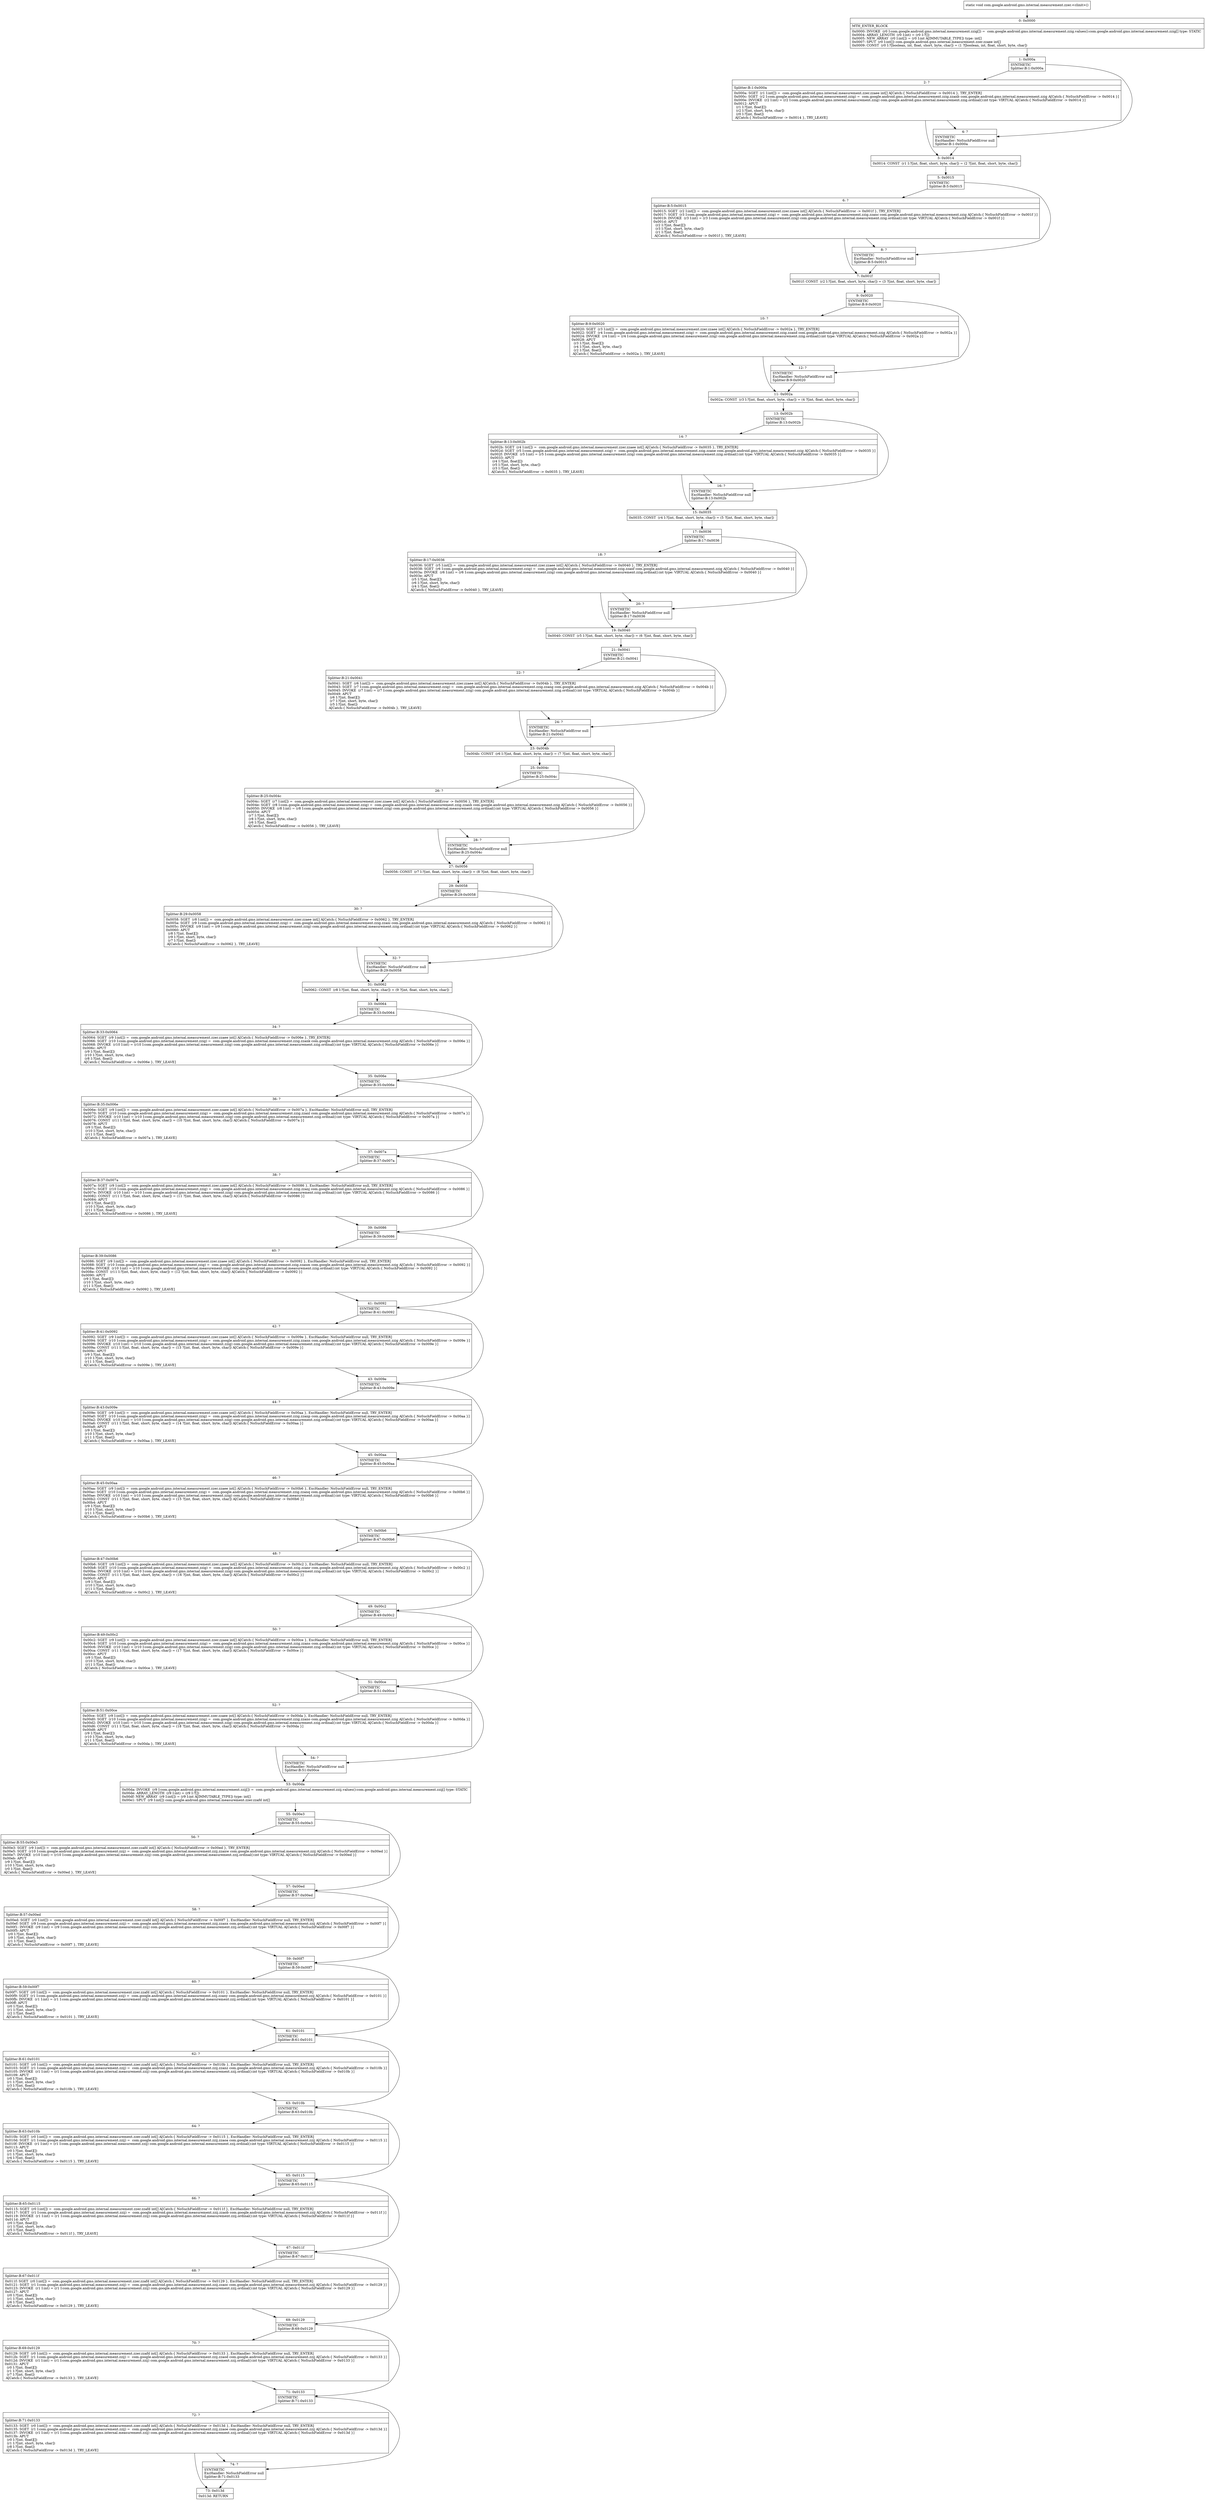 digraph "CFG forcom.google.android.gms.internal.measurement.zzer.\<clinit\>()V" {
Node_0 [shape=record,label="{0\:\ 0x0000|MTH_ENTER_BLOCK\l|0x0000: INVOKE  (r0 I:com.google.android.gms.internal.measurement.zzig[]) =  com.google.android.gms.internal.measurement.zzig.values():com.google.android.gms.internal.measurement.zzig[] type: STATIC \l0x0004: ARRAY_LENGTH  (r0 I:int) = (r0 I:?[]) \l0x0005: NEW_ARRAY  (r0 I:int[]) = (r0 I:int A[IMMUTABLE_TYPE]) type: int[] \l0x0007: SPUT  (r0 I:int[]) com.google.android.gms.internal.measurement.zzer.zzaee int[] \l0x0009: CONST  (r0 I:?[boolean, int, float, short, byte, char]) = (1 ?[boolean, int, float, short, byte, char]) \l}"];
Node_1 [shape=record,label="{1\:\ 0x000a|SYNTHETIC\lSplitter:B:1:0x000a\l}"];
Node_2 [shape=record,label="{2\:\ ?|Splitter:B:1:0x000a\l|0x000a: SGET  (r1 I:int[]) =  com.google.android.gms.internal.measurement.zzer.zzaee int[] A[Catch:\{ NoSuchFieldError \-\> 0x0014 \}, TRY_ENTER]\l0x000c: SGET  (r2 I:com.google.android.gms.internal.measurement.zzig) =  com.google.android.gms.internal.measurement.zzig.zzanb com.google.android.gms.internal.measurement.zzig A[Catch:\{ NoSuchFieldError \-\> 0x0014 \}]\l0x000e: INVOKE  (r2 I:int) = (r2 I:com.google.android.gms.internal.measurement.zzig) com.google.android.gms.internal.measurement.zzig.ordinal():int type: VIRTUAL A[Catch:\{ NoSuchFieldError \-\> 0x0014 \}]\l0x0012: APUT  \l  (r1 I:?[int, float][])\l  (r2 I:?[int, short, byte, char])\l  (r0 I:?[int, float])\l A[Catch:\{ NoSuchFieldError \-\> 0x0014 \}, TRY_LEAVE]\l}"];
Node_3 [shape=record,label="{3\:\ 0x0014|0x0014: CONST  (r1 I:?[int, float, short, byte, char]) = (2 ?[int, float, short, byte, char]) \l}"];
Node_4 [shape=record,label="{4\:\ ?|SYNTHETIC\lExcHandler: NoSuchFieldError null\lSplitter:B:1:0x000a\l}"];
Node_5 [shape=record,label="{5\:\ 0x0015|SYNTHETIC\lSplitter:B:5:0x0015\l}"];
Node_6 [shape=record,label="{6\:\ ?|Splitter:B:5:0x0015\l|0x0015: SGET  (r2 I:int[]) =  com.google.android.gms.internal.measurement.zzer.zzaee int[] A[Catch:\{ NoSuchFieldError \-\> 0x001f \}, TRY_ENTER]\l0x0017: SGET  (r3 I:com.google.android.gms.internal.measurement.zzig) =  com.google.android.gms.internal.measurement.zzig.zzanc com.google.android.gms.internal.measurement.zzig A[Catch:\{ NoSuchFieldError \-\> 0x001f \}]\l0x0019: INVOKE  (r3 I:int) = (r3 I:com.google.android.gms.internal.measurement.zzig) com.google.android.gms.internal.measurement.zzig.ordinal():int type: VIRTUAL A[Catch:\{ NoSuchFieldError \-\> 0x001f \}]\l0x001d: APUT  \l  (r2 I:?[int, float][])\l  (r3 I:?[int, short, byte, char])\l  (r1 I:?[int, float])\l A[Catch:\{ NoSuchFieldError \-\> 0x001f \}, TRY_LEAVE]\l}"];
Node_7 [shape=record,label="{7\:\ 0x001f|0x001f: CONST  (r2 I:?[int, float, short, byte, char]) = (3 ?[int, float, short, byte, char]) \l}"];
Node_8 [shape=record,label="{8\:\ ?|SYNTHETIC\lExcHandler: NoSuchFieldError null\lSplitter:B:5:0x0015\l}"];
Node_9 [shape=record,label="{9\:\ 0x0020|SYNTHETIC\lSplitter:B:9:0x0020\l}"];
Node_10 [shape=record,label="{10\:\ ?|Splitter:B:9:0x0020\l|0x0020: SGET  (r3 I:int[]) =  com.google.android.gms.internal.measurement.zzer.zzaee int[] A[Catch:\{ NoSuchFieldError \-\> 0x002a \}, TRY_ENTER]\l0x0022: SGET  (r4 I:com.google.android.gms.internal.measurement.zzig) =  com.google.android.gms.internal.measurement.zzig.zzand com.google.android.gms.internal.measurement.zzig A[Catch:\{ NoSuchFieldError \-\> 0x002a \}]\l0x0024: INVOKE  (r4 I:int) = (r4 I:com.google.android.gms.internal.measurement.zzig) com.google.android.gms.internal.measurement.zzig.ordinal():int type: VIRTUAL A[Catch:\{ NoSuchFieldError \-\> 0x002a \}]\l0x0028: APUT  \l  (r3 I:?[int, float][])\l  (r4 I:?[int, short, byte, char])\l  (r2 I:?[int, float])\l A[Catch:\{ NoSuchFieldError \-\> 0x002a \}, TRY_LEAVE]\l}"];
Node_11 [shape=record,label="{11\:\ 0x002a|0x002a: CONST  (r3 I:?[int, float, short, byte, char]) = (4 ?[int, float, short, byte, char]) \l}"];
Node_12 [shape=record,label="{12\:\ ?|SYNTHETIC\lExcHandler: NoSuchFieldError null\lSplitter:B:9:0x0020\l}"];
Node_13 [shape=record,label="{13\:\ 0x002b|SYNTHETIC\lSplitter:B:13:0x002b\l}"];
Node_14 [shape=record,label="{14\:\ ?|Splitter:B:13:0x002b\l|0x002b: SGET  (r4 I:int[]) =  com.google.android.gms.internal.measurement.zzer.zzaee int[] A[Catch:\{ NoSuchFieldError \-\> 0x0035 \}, TRY_ENTER]\l0x002d: SGET  (r5 I:com.google.android.gms.internal.measurement.zzig) =  com.google.android.gms.internal.measurement.zzig.zzane com.google.android.gms.internal.measurement.zzig A[Catch:\{ NoSuchFieldError \-\> 0x0035 \}]\l0x002f: INVOKE  (r5 I:int) = (r5 I:com.google.android.gms.internal.measurement.zzig) com.google.android.gms.internal.measurement.zzig.ordinal():int type: VIRTUAL A[Catch:\{ NoSuchFieldError \-\> 0x0035 \}]\l0x0033: APUT  \l  (r4 I:?[int, float][])\l  (r5 I:?[int, short, byte, char])\l  (r3 I:?[int, float])\l A[Catch:\{ NoSuchFieldError \-\> 0x0035 \}, TRY_LEAVE]\l}"];
Node_15 [shape=record,label="{15\:\ 0x0035|0x0035: CONST  (r4 I:?[int, float, short, byte, char]) = (5 ?[int, float, short, byte, char]) \l}"];
Node_16 [shape=record,label="{16\:\ ?|SYNTHETIC\lExcHandler: NoSuchFieldError null\lSplitter:B:13:0x002b\l}"];
Node_17 [shape=record,label="{17\:\ 0x0036|SYNTHETIC\lSplitter:B:17:0x0036\l}"];
Node_18 [shape=record,label="{18\:\ ?|Splitter:B:17:0x0036\l|0x0036: SGET  (r5 I:int[]) =  com.google.android.gms.internal.measurement.zzer.zzaee int[] A[Catch:\{ NoSuchFieldError \-\> 0x0040 \}, TRY_ENTER]\l0x0038: SGET  (r6 I:com.google.android.gms.internal.measurement.zzig) =  com.google.android.gms.internal.measurement.zzig.zzanf com.google.android.gms.internal.measurement.zzig A[Catch:\{ NoSuchFieldError \-\> 0x0040 \}]\l0x003a: INVOKE  (r6 I:int) = (r6 I:com.google.android.gms.internal.measurement.zzig) com.google.android.gms.internal.measurement.zzig.ordinal():int type: VIRTUAL A[Catch:\{ NoSuchFieldError \-\> 0x0040 \}]\l0x003e: APUT  \l  (r5 I:?[int, float][])\l  (r6 I:?[int, short, byte, char])\l  (r4 I:?[int, float])\l A[Catch:\{ NoSuchFieldError \-\> 0x0040 \}, TRY_LEAVE]\l}"];
Node_19 [shape=record,label="{19\:\ 0x0040|0x0040: CONST  (r5 I:?[int, float, short, byte, char]) = (6 ?[int, float, short, byte, char]) \l}"];
Node_20 [shape=record,label="{20\:\ ?|SYNTHETIC\lExcHandler: NoSuchFieldError null\lSplitter:B:17:0x0036\l}"];
Node_21 [shape=record,label="{21\:\ 0x0041|SYNTHETIC\lSplitter:B:21:0x0041\l}"];
Node_22 [shape=record,label="{22\:\ ?|Splitter:B:21:0x0041\l|0x0041: SGET  (r6 I:int[]) =  com.google.android.gms.internal.measurement.zzer.zzaee int[] A[Catch:\{ NoSuchFieldError \-\> 0x004b \}, TRY_ENTER]\l0x0043: SGET  (r7 I:com.google.android.gms.internal.measurement.zzig) =  com.google.android.gms.internal.measurement.zzig.zzang com.google.android.gms.internal.measurement.zzig A[Catch:\{ NoSuchFieldError \-\> 0x004b \}]\l0x0045: INVOKE  (r7 I:int) = (r7 I:com.google.android.gms.internal.measurement.zzig) com.google.android.gms.internal.measurement.zzig.ordinal():int type: VIRTUAL A[Catch:\{ NoSuchFieldError \-\> 0x004b \}]\l0x0049: APUT  \l  (r6 I:?[int, float][])\l  (r7 I:?[int, short, byte, char])\l  (r5 I:?[int, float])\l A[Catch:\{ NoSuchFieldError \-\> 0x004b \}, TRY_LEAVE]\l}"];
Node_23 [shape=record,label="{23\:\ 0x004b|0x004b: CONST  (r6 I:?[int, float, short, byte, char]) = (7 ?[int, float, short, byte, char]) \l}"];
Node_24 [shape=record,label="{24\:\ ?|SYNTHETIC\lExcHandler: NoSuchFieldError null\lSplitter:B:21:0x0041\l}"];
Node_25 [shape=record,label="{25\:\ 0x004c|SYNTHETIC\lSplitter:B:25:0x004c\l}"];
Node_26 [shape=record,label="{26\:\ ?|Splitter:B:25:0x004c\l|0x004c: SGET  (r7 I:int[]) =  com.google.android.gms.internal.measurement.zzer.zzaee int[] A[Catch:\{ NoSuchFieldError \-\> 0x0056 \}, TRY_ENTER]\l0x004e: SGET  (r8 I:com.google.android.gms.internal.measurement.zzig) =  com.google.android.gms.internal.measurement.zzig.zzanh com.google.android.gms.internal.measurement.zzig A[Catch:\{ NoSuchFieldError \-\> 0x0056 \}]\l0x0050: INVOKE  (r8 I:int) = (r8 I:com.google.android.gms.internal.measurement.zzig) com.google.android.gms.internal.measurement.zzig.ordinal():int type: VIRTUAL A[Catch:\{ NoSuchFieldError \-\> 0x0056 \}]\l0x0054: APUT  \l  (r7 I:?[int, float][])\l  (r8 I:?[int, short, byte, char])\l  (r6 I:?[int, float])\l A[Catch:\{ NoSuchFieldError \-\> 0x0056 \}, TRY_LEAVE]\l}"];
Node_27 [shape=record,label="{27\:\ 0x0056|0x0056: CONST  (r7 I:?[int, float, short, byte, char]) = (8 ?[int, float, short, byte, char]) \l}"];
Node_28 [shape=record,label="{28\:\ ?|SYNTHETIC\lExcHandler: NoSuchFieldError null\lSplitter:B:25:0x004c\l}"];
Node_29 [shape=record,label="{29\:\ 0x0058|SYNTHETIC\lSplitter:B:29:0x0058\l}"];
Node_30 [shape=record,label="{30\:\ ?|Splitter:B:29:0x0058\l|0x0058: SGET  (r8 I:int[]) =  com.google.android.gms.internal.measurement.zzer.zzaee int[] A[Catch:\{ NoSuchFieldError \-\> 0x0062 \}, TRY_ENTER]\l0x005a: SGET  (r9 I:com.google.android.gms.internal.measurement.zzig) =  com.google.android.gms.internal.measurement.zzig.zzani com.google.android.gms.internal.measurement.zzig A[Catch:\{ NoSuchFieldError \-\> 0x0062 \}]\l0x005c: INVOKE  (r9 I:int) = (r9 I:com.google.android.gms.internal.measurement.zzig) com.google.android.gms.internal.measurement.zzig.ordinal():int type: VIRTUAL A[Catch:\{ NoSuchFieldError \-\> 0x0062 \}]\l0x0060: APUT  \l  (r8 I:?[int, float][])\l  (r9 I:?[int, short, byte, char])\l  (r7 I:?[int, float])\l A[Catch:\{ NoSuchFieldError \-\> 0x0062 \}, TRY_LEAVE]\l}"];
Node_31 [shape=record,label="{31\:\ 0x0062|0x0062: CONST  (r8 I:?[int, float, short, byte, char]) = (9 ?[int, float, short, byte, char]) \l}"];
Node_32 [shape=record,label="{32\:\ ?|SYNTHETIC\lExcHandler: NoSuchFieldError null\lSplitter:B:29:0x0058\l}"];
Node_33 [shape=record,label="{33\:\ 0x0064|SYNTHETIC\lSplitter:B:33:0x0064\l}"];
Node_34 [shape=record,label="{34\:\ ?|Splitter:B:33:0x0064\l|0x0064: SGET  (r9 I:int[]) =  com.google.android.gms.internal.measurement.zzer.zzaee int[] A[Catch:\{ NoSuchFieldError \-\> 0x006e \}, TRY_ENTER]\l0x0066: SGET  (r10 I:com.google.android.gms.internal.measurement.zzig) =  com.google.android.gms.internal.measurement.zzig.zzank com.google.android.gms.internal.measurement.zzig A[Catch:\{ NoSuchFieldError \-\> 0x006e \}]\l0x0068: INVOKE  (r10 I:int) = (r10 I:com.google.android.gms.internal.measurement.zzig) com.google.android.gms.internal.measurement.zzig.ordinal():int type: VIRTUAL A[Catch:\{ NoSuchFieldError \-\> 0x006e \}]\l0x006c: APUT  \l  (r9 I:?[int, float][])\l  (r10 I:?[int, short, byte, char])\l  (r8 I:?[int, float])\l A[Catch:\{ NoSuchFieldError \-\> 0x006e \}, TRY_LEAVE]\l}"];
Node_35 [shape=record,label="{35\:\ 0x006e|SYNTHETIC\lSplitter:B:35:0x006e\l}"];
Node_36 [shape=record,label="{36\:\ ?|Splitter:B:35:0x006e\l|0x006e: SGET  (r9 I:int[]) =  com.google.android.gms.internal.measurement.zzer.zzaee int[] A[Catch:\{ NoSuchFieldError \-\> 0x007a \}, ExcHandler: NoSuchFieldError null, TRY_ENTER]\l0x0070: SGET  (r10 I:com.google.android.gms.internal.measurement.zzig) =  com.google.android.gms.internal.measurement.zzig.zzanl com.google.android.gms.internal.measurement.zzig A[Catch:\{ NoSuchFieldError \-\> 0x007a \}]\l0x0072: INVOKE  (r10 I:int) = (r10 I:com.google.android.gms.internal.measurement.zzig) com.google.android.gms.internal.measurement.zzig.ordinal():int type: VIRTUAL A[Catch:\{ NoSuchFieldError \-\> 0x007a \}]\l0x0076: CONST  (r11 I:?[int, float, short, byte, char]) = (10 ?[int, float, short, byte, char]) A[Catch:\{ NoSuchFieldError \-\> 0x007a \}]\l0x0078: APUT  \l  (r9 I:?[int, float][])\l  (r10 I:?[int, short, byte, char])\l  (r11 I:?[int, float])\l A[Catch:\{ NoSuchFieldError \-\> 0x007a \}, TRY_LEAVE]\l}"];
Node_37 [shape=record,label="{37\:\ 0x007a|SYNTHETIC\lSplitter:B:37:0x007a\l}"];
Node_38 [shape=record,label="{38\:\ ?|Splitter:B:37:0x007a\l|0x007a: SGET  (r9 I:int[]) =  com.google.android.gms.internal.measurement.zzer.zzaee int[] A[Catch:\{ NoSuchFieldError \-\> 0x0086 \}, ExcHandler: NoSuchFieldError null, TRY_ENTER]\l0x007c: SGET  (r10 I:com.google.android.gms.internal.measurement.zzig) =  com.google.android.gms.internal.measurement.zzig.zzanj com.google.android.gms.internal.measurement.zzig A[Catch:\{ NoSuchFieldError \-\> 0x0086 \}]\l0x007e: INVOKE  (r10 I:int) = (r10 I:com.google.android.gms.internal.measurement.zzig) com.google.android.gms.internal.measurement.zzig.ordinal():int type: VIRTUAL A[Catch:\{ NoSuchFieldError \-\> 0x0086 \}]\l0x0082: CONST  (r11 I:?[int, float, short, byte, char]) = (11 ?[int, float, short, byte, char]) A[Catch:\{ NoSuchFieldError \-\> 0x0086 \}]\l0x0084: APUT  \l  (r9 I:?[int, float][])\l  (r10 I:?[int, short, byte, char])\l  (r11 I:?[int, float])\l A[Catch:\{ NoSuchFieldError \-\> 0x0086 \}, TRY_LEAVE]\l}"];
Node_39 [shape=record,label="{39\:\ 0x0086|SYNTHETIC\lSplitter:B:39:0x0086\l}"];
Node_40 [shape=record,label="{40\:\ ?|Splitter:B:39:0x0086\l|0x0086: SGET  (r9 I:int[]) =  com.google.android.gms.internal.measurement.zzer.zzaee int[] A[Catch:\{ NoSuchFieldError \-\> 0x0092 \}, ExcHandler: NoSuchFieldError null, TRY_ENTER]\l0x0088: SGET  (r10 I:com.google.android.gms.internal.measurement.zzig) =  com.google.android.gms.internal.measurement.zzig.zzanm com.google.android.gms.internal.measurement.zzig A[Catch:\{ NoSuchFieldError \-\> 0x0092 \}]\l0x008a: INVOKE  (r10 I:int) = (r10 I:com.google.android.gms.internal.measurement.zzig) com.google.android.gms.internal.measurement.zzig.ordinal():int type: VIRTUAL A[Catch:\{ NoSuchFieldError \-\> 0x0092 \}]\l0x008e: CONST  (r11 I:?[int, float, short, byte, char]) = (12 ?[int, float, short, byte, char]) A[Catch:\{ NoSuchFieldError \-\> 0x0092 \}]\l0x0090: APUT  \l  (r9 I:?[int, float][])\l  (r10 I:?[int, short, byte, char])\l  (r11 I:?[int, float])\l A[Catch:\{ NoSuchFieldError \-\> 0x0092 \}, TRY_LEAVE]\l}"];
Node_41 [shape=record,label="{41\:\ 0x0092|SYNTHETIC\lSplitter:B:41:0x0092\l}"];
Node_42 [shape=record,label="{42\:\ ?|Splitter:B:41:0x0092\l|0x0092: SGET  (r9 I:int[]) =  com.google.android.gms.internal.measurement.zzer.zzaee int[] A[Catch:\{ NoSuchFieldError \-\> 0x009e \}, ExcHandler: NoSuchFieldError null, TRY_ENTER]\l0x0094: SGET  (r10 I:com.google.android.gms.internal.measurement.zzig) =  com.google.android.gms.internal.measurement.zzig.zzann com.google.android.gms.internal.measurement.zzig A[Catch:\{ NoSuchFieldError \-\> 0x009e \}]\l0x0096: INVOKE  (r10 I:int) = (r10 I:com.google.android.gms.internal.measurement.zzig) com.google.android.gms.internal.measurement.zzig.ordinal():int type: VIRTUAL A[Catch:\{ NoSuchFieldError \-\> 0x009e \}]\l0x009a: CONST  (r11 I:?[int, float, short, byte, char]) = (13 ?[int, float, short, byte, char]) A[Catch:\{ NoSuchFieldError \-\> 0x009e \}]\l0x009c: APUT  \l  (r9 I:?[int, float][])\l  (r10 I:?[int, short, byte, char])\l  (r11 I:?[int, float])\l A[Catch:\{ NoSuchFieldError \-\> 0x009e \}, TRY_LEAVE]\l}"];
Node_43 [shape=record,label="{43\:\ 0x009e|SYNTHETIC\lSplitter:B:43:0x009e\l}"];
Node_44 [shape=record,label="{44\:\ ?|Splitter:B:43:0x009e\l|0x009e: SGET  (r9 I:int[]) =  com.google.android.gms.internal.measurement.zzer.zzaee int[] A[Catch:\{ NoSuchFieldError \-\> 0x00aa \}, ExcHandler: NoSuchFieldError null, TRY_ENTER]\l0x00a0: SGET  (r10 I:com.google.android.gms.internal.measurement.zzig) =  com.google.android.gms.internal.measurement.zzig.zzanp com.google.android.gms.internal.measurement.zzig A[Catch:\{ NoSuchFieldError \-\> 0x00aa \}]\l0x00a2: INVOKE  (r10 I:int) = (r10 I:com.google.android.gms.internal.measurement.zzig) com.google.android.gms.internal.measurement.zzig.ordinal():int type: VIRTUAL A[Catch:\{ NoSuchFieldError \-\> 0x00aa \}]\l0x00a6: CONST  (r11 I:?[int, float, short, byte, char]) = (14 ?[int, float, short, byte, char]) A[Catch:\{ NoSuchFieldError \-\> 0x00aa \}]\l0x00a8: APUT  \l  (r9 I:?[int, float][])\l  (r10 I:?[int, short, byte, char])\l  (r11 I:?[int, float])\l A[Catch:\{ NoSuchFieldError \-\> 0x00aa \}, TRY_LEAVE]\l}"];
Node_45 [shape=record,label="{45\:\ 0x00aa|SYNTHETIC\lSplitter:B:45:0x00aa\l}"];
Node_46 [shape=record,label="{46\:\ ?|Splitter:B:45:0x00aa\l|0x00aa: SGET  (r9 I:int[]) =  com.google.android.gms.internal.measurement.zzer.zzaee int[] A[Catch:\{ NoSuchFieldError \-\> 0x00b6 \}, ExcHandler: NoSuchFieldError null, TRY_ENTER]\l0x00ac: SGET  (r10 I:com.google.android.gms.internal.measurement.zzig) =  com.google.android.gms.internal.measurement.zzig.zzanq com.google.android.gms.internal.measurement.zzig A[Catch:\{ NoSuchFieldError \-\> 0x00b6 \}]\l0x00ae: INVOKE  (r10 I:int) = (r10 I:com.google.android.gms.internal.measurement.zzig) com.google.android.gms.internal.measurement.zzig.ordinal():int type: VIRTUAL A[Catch:\{ NoSuchFieldError \-\> 0x00b6 \}]\l0x00b2: CONST  (r11 I:?[int, float, short, byte, char]) = (15 ?[int, float, short, byte, char]) A[Catch:\{ NoSuchFieldError \-\> 0x00b6 \}]\l0x00b4: APUT  \l  (r9 I:?[int, float][])\l  (r10 I:?[int, short, byte, char])\l  (r11 I:?[int, float])\l A[Catch:\{ NoSuchFieldError \-\> 0x00b6 \}, TRY_LEAVE]\l}"];
Node_47 [shape=record,label="{47\:\ 0x00b6|SYNTHETIC\lSplitter:B:47:0x00b6\l}"];
Node_48 [shape=record,label="{48\:\ ?|Splitter:B:47:0x00b6\l|0x00b6: SGET  (r9 I:int[]) =  com.google.android.gms.internal.measurement.zzer.zzaee int[] A[Catch:\{ NoSuchFieldError \-\> 0x00c2 \}, ExcHandler: NoSuchFieldError null, TRY_ENTER]\l0x00b8: SGET  (r10 I:com.google.android.gms.internal.measurement.zzig) =  com.google.android.gms.internal.measurement.zzig.zzanr com.google.android.gms.internal.measurement.zzig A[Catch:\{ NoSuchFieldError \-\> 0x00c2 \}]\l0x00ba: INVOKE  (r10 I:int) = (r10 I:com.google.android.gms.internal.measurement.zzig) com.google.android.gms.internal.measurement.zzig.ordinal():int type: VIRTUAL A[Catch:\{ NoSuchFieldError \-\> 0x00c2 \}]\l0x00be: CONST  (r11 I:?[int, float, short, byte, char]) = (16 ?[int, float, short, byte, char]) A[Catch:\{ NoSuchFieldError \-\> 0x00c2 \}]\l0x00c0: APUT  \l  (r9 I:?[int, float][])\l  (r10 I:?[int, short, byte, char])\l  (r11 I:?[int, float])\l A[Catch:\{ NoSuchFieldError \-\> 0x00c2 \}, TRY_LEAVE]\l}"];
Node_49 [shape=record,label="{49\:\ 0x00c2|SYNTHETIC\lSplitter:B:49:0x00c2\l}"];
Node_50 [shape=record,label="{50\:\ ?|Splitter:B:49:0x00c2\l|0x00c2: SGET  (r9 I:int[]) =  com.google.android.gms.internal.measurement.zzer.zzaee int[] A[Catch:\{ NoSuchFieldError \-\> 0x00ce \}, ExcHandler: NoSuchFieldError null, TRY_ENTER]\l0x00c4: SGET  (r10 I:com.google.android.gms.internal.measurement.zzig) =  com.google.android.gms.internal.measurement.zzig.zzans com.google.android.gms.internal.measurement.zzig A[Catch:\{ NoSuchFieldError \-\> 0x00ce \}]\l0x00c6: INVOKE  (r10 I:int) = (r10 I:com.google.android.gms.internal.measurement.zzig) com.google.android.gms.internal.measurement.zzig.ordinal():int type: VIRTUAL A[Catch:\{ NoSuchFieldError \-\> 0x00ce \}]\l0x00ca: CONST  (r11 I:?[int, float, short, byte, char]) = (17 ?[int, float, short, byte, char]) A[Catch:\{ NoSuchFieldError \-\> 0x00ce \}]\l0x00cc: APUT  \l  (r9 I:?[int, float][])\l  (r10 I:?[int, short, byte, char])\l  (r11 I:?[int, float])\l A[Catch:\{ NoSuchFieldError \-\> 0x00ce \}, TRY_LEAVE]\l}"];
Node_51 [shape=record,label="{51\:\ 0x00ce|SYNTHETIC\lSplitter:B:51:0x00ce\l}"];
Node_52 [shape=record,label="{52\:\ ?|Splitter:B:51:0x00ce\l|0x00ce: SGET  (r9 I:int[]) =  com.google.android.gms.internal.measurement.zzer.zzaee int[] A[Catch:\{ NoSuchFieldError \-\> 0x00da \}, ExcHandler: NoSuchFieldError null, TRY_ENTER]\l0x00d0: SGET  (r10 I:com.google.android.gms.internal.measurement.zzig) =  com.google.android.gms.internal.measurement.zzig.zzano com.google.android.gms.internal.measurement.zzig A[Catch:\{ NoSuchFieldError \-\> 0x00da \}]\l0x00d2: INVOKE  (r10 I:int) = (r10 I:com.google.android.gms.internal.measurement.zzig) com.google.android.gms.internal.measurement.zzig.ordinal():int type: VIRTUAL A[Catch:\{ NoSuchFieldError \-\> 0x00da \}]\l0x00d6: CONST  (r11 I:?[int, float, short, byte, char]) = (18 ?[int, float, short, byte, char]) A[Catch:\{ NoSuchFieldError \-\> 0x00da \}]\l0x00d8: APUT  \l  (r9 I:?[int, float][])\l  (r10 I:?[int, short, byte, char])\l  (r11 I:?[int, float])\l A[Catch:\{ NoSuchFieldError \-\> 0x00da \}, TRY_LEAVE]\l}"];
Node_53 [shape=record,label="{53\:\ 0x00da|0x00da: INVOKE  (r9 I:com.google.android.gms.internal.measurement.zzij[]) =  com.google.android.gms.internal.measurement.zzij.values():com.google.android.gms.internal.measurement.zzij[] type: STATIC \l0x00de: ARRAY_LENGTH  (r9 I:int) = (r9 I:?[]) \l0x00df: NEW_ARRAY  (r9 I:int[]) = (r9 I:int A[IMMUTABLE_TYPE]) type: int[] \l0x00e1: SPUT  (r9 I:int[]) com.google.android.gms.internal.measurement.zzer.zzafd int[] \l}"];
Node_54 [shape=record,label="{54\:\ ?|SYNTHETIC\lExcHandler: NoSuchFieldError null\lSplitter:B:51:0x00ce\l}"];
Node_55 [shape=record,label="{55\:\ 0x00e3|SYNTHETIC\lSplitter:B:55:0x00e3\l}"];
Node_56 [shape=record,label="{56\:\ ?|Splitter:B:55:0x00e3\l|0x00e3: SGET  (r9 I:int[]) =  com.google.android.gms.internal.measurement.zzer.zzafd int[] A[Catch:\{ NoSuchFieldError \-\> 0x00ed \}, TRY_ENTER]\l0x00e5: SGET  (r10 I:com.google.android.gms.internal.measurement.zzij) =  com.google.android.gms.internal.measurement.zzij.zzanw com.google.android.gms.internal.measurement.zzij A[Catch:\{ NoSuchFieldError \-\> 0x00ed \}]\l0x00e7: INVOKE  (r10 I:int) = (r10 I:com.google.android.gms.internal.measurement.zzij) com.google.android.gms.internal.measurement.zzij.ordinal():int type: VIRTUAL A[Catch:\{ NoSuchFieldError \-\> 0x00ed \}]\l0x00eb: APUT  \l  (r9 I:?[int, float][])\l  (r10 I:?[int, short, byte, char])\l  (r0 I:?[int, float])\l A[Catch:\{ NoSuchFieldError \-\> 0x00ed \}, TRY_LEAVE]\l}"];
Node_57 [shape=record,label="{57\:\ 0x00ed|SYNTHETIC\lSplitter:B:57:0x00ed\l}"];
Node_58 [shape=record,label="{58\:\ ?|Splitter:B:57:0x00ed\l|0x00ed: SGET  (r0 I:int[]) =  com.google.android.gms.internal.measurement.zzer.zzafd int[] A[Catch:\{ NoSuchFieldError \-\> 0x00f7 \}, ExcHandler: NoSuchFieldError null, TRY_ENTER]\l0x00ef: SGET  (r9 I:com.google.android.gms.internal.measurement.zzij) =  com.google.android.gms.internal.measurement.zzij.zzanx com.google.android.gms.internal.measurement.zzij A[Catch:\{ NoSuchFieldError \-\> 0x00f7 \}]\l0x00f1: INVOKE  (r9 I:int) = (r9 I:com.google.android.gms.internal.measurement.zzij) com.google.android.gms.internal.measurement.zzij.ordinal():int type: VIRTUAL A[Catch:\{ NoSuchFieldError \-\> 0x00f7 \}]\l0x00f5: APUT  \l  (r0 I:?[int, float][])\l  (r9 I:?[int, short, byte, char])\l  (r1 I:?[int, float])\l A[Catch:\{ NoSuchFieldError \-\> 0x00f7 \}, TRY_LEAVE]\l}"];
Node_59 [shape=record,label="{59\:\ 0x00f7|SYNTHETIC\lSplitter:B:59:0x00f7\l}"];
Node_60 [shape=record,label="{60\:\ ?|Splitter:B:59:0x00f7\l|0x00f7: SGET  (r0 I:int[]) =  com.google.android.gms.internal.measurement.zzer.zzafd int[] A[Catch:\{ NoSuchFieldError \-\> 0x0101 \}, ExcHandler: NoSuchFieldError null, TRY_ENTER]\l0x00f9: SGET  (r1 I:com.google.android.gms.internal.measurement.zzij) =  com.google.android.gms.internal.measurement.zzij.zzany com.google.android.gms.internal.measurement.zzij A[Catch:\{ NoSuchFieldError \-\> 0x0101 \}]\l0x00fb: INVOKE  (r1 I:int) = (r1 I:com.google.android.gms.internal.measurement.zzij) com.google.android.gms.internal.measurement.zzij.ordinal():int type: VIRTUAL A[Catch:\{ NoSuchFieldError \-\> 0x0101 \}]\l0x00ff: APUT  \l  (r0 I:?[int, float][])\l  (r1 I:?[int, short, byte, char])\l  (r2 I:?[int, float])\l A[Catch:\{ NoSuchFieldError \-\> 0x0101 \}, TRY_LEAVE]\l}"];
Node_61 [shape=record,label="{61\:\ 0x0101|SYNTHETIC\lSplitter:B:61:0x0101\l}"];
Node_62 [shape=record,label="{62\:\ ?|Splitter:B:61:0x0101\l|0x0101: SGET  (r0 I:int[]) =  com.google.android.gms.internal.measurement.zzer.zzafd int[] A[Catch:\{ NoSuchFieldError \-\> 0x010b \}, ExcHandler: NoSuchFieldError null, TRY_ENTER]\l0x0103: SGET  (r1 I:com.google.android.gms.internal.measurement.zzij) =  com.google.android.gms.internal.measurement.zzij.zzanz com.google.android.gms.internal.measurement.zzij A[Catch:\{ NoSuchFieldError \-\> 0x010b \}]\l0x0105: INVOKE  (r1 I:int) = (r1 I:com.google.android.gms.internal.measurement.zzij) com.google.android.gms.internal.measurement.zzij.ordinal():int type: VIRTUAL A[Catch:\{ NoSuchFieldError \-\> 0x010b \}]\l0x0109: APUT  \l  (r0 I:?[int, float][])\l  (r1 I:?[int, short, byte, char])\l  (r3 I:?[int, float])\l A[Catch:\{ NoSuchFieldError \-\> 0x010b \}, TRY_LEAVE]\l}"];
Node_63 [shape=record,label="{63\:\ 0x010b|SYNTHETIC\lSplitter:B:63:0x010b\l}"];
Node_64 [shape=record,label="{64\:\ ?|Splitter:B:63:0x010b\l|0x010b: SGET  (r0 I:int[]) =  com.google.android.gms.internal.measurement.zzer.zzafd int[] A[Catch:\{ NoSuchFieldError \-\> 0x0115 \}, ExcHandler: NoSuchFieldError null, TRY_ENTER]\l0x010d: SGET  (r1 I:com.google.android.gms.internal.measurement.zzij) =  com.google.android.gms.internal.measurement.zzij.zzaoa com.google.android.gms.internal.measurement.zzij A[Catch:\{ NoSuchFieldError \-\> 0x0115 \}]\l0x010f: INVOKE  (r1 I:int) = (r1 I:com.google.android.gms.internal.measurement.zzij) com.google.android.gms.internal.measurement.zzij.ordinal():int type: VIRTUAL A[Catch:\{ NoSuchFieldError \-\> 0x0115 \}]\l0x0113: APUT  \l  (r0 I:?[int, float][])\l  (r1 I:?[int, short, byte, char])\l  (r4 I:?[int, float])\l A[Catch:\{ NoSuchFieldError \-\> 0x0115 \}, TRY_LEAVE]\l}"];
Node_65 [shape=record,label="{65\:\ 0x0115|SYNTHETIC\lSplitter:B:65:0x0115\l}"];
Node_66 [shape=record,label="{66\:\ ?|Splitter:B:65:0x0115\l|0x0115: SGET  (r0 I:int[]) =  com.google.android.gms.internal.measurement.zzer.zzafd int[] A[Catch:\{ NoSuchFieldError \-\> 0x011f \}, ExcHandler: NoSuchFieldError null, TRY_ENTER]\l0x0117: SGET  (r1 I:com.google.android.gms.internal.measurement.zzij) =  com.google.android.gms.internal.measurement.zzij.zzaob com.google.android.gms.internal.measurement.zzij A[Catch:\{ NoSuchFieldError \-\> 0x011f \}]\l0x0119: INVOKE  (r1 I:int) = (r1 I:com.google.android.gms.internal.measurement.zzij) com.google.android.gms.internal.measurement.zzij.ordinal():int type: VIRTUAL A[Catch:\{ NoSuchFieldError \-\> 0x011f \}]\l0x011d: APUT  \l  (r0 I:?[int, float][])\l  (r1 I:?[int, short, byte, char])\l  (r5 I:?[int, float])\l A[Catch:\{ NoSuchFieldError \-\> 0x011f \}, TRY_LEAVE]\l}"];
Node_67 [shape=record,label="{67\:\ 0x011f|SYNTHETIC\lSplitter:B:67:0x011f\l}"];
Node_68 [shape=record,label="{68\:\ ?|Splitter:B:67:0x011f\l|0x011f: SGET  (r0 I:int[]) =  com.google.android.gms.internal.measurement.zzer.zzafd int[] A[Catch:\{ NoSuchFieldError \-\> 0x0129 \}, ExcHandler: NoSuchFieldError null, TRY_ENTER]\l0x0121: SGET  (r1 I:com.google.android.gms.internal.measurement.zzij) =  com.google.android.gms.internal.measurement.zzij.zzaoc com.google.android.gms.internal.measurement.zzij A[Catch:\{ NoSuchFieldError \-\> 0x0129 \}]\l0x0123: INVOKE  (r1 I:int) = (r1 I:com.google.android.gms.internal.measurement.zzij) com.google.android.gms.internal.measurement.zzij.ordinal():int type: VIRTUAL A[Catch:\{ NoSuchFieldError \-\> 0x0129 \}]\l0x0127: APUT  \l  (r0 I:?[int, float][])\l  (r1 I:?[int, short, byte, char])\l  (r6 I:?[int, float])\l A[Catch:\{ NoSuchFieldError \-\> 0x0129 \}, TRY_LEAVE]\l}"];
Node_69 [shape=record,label="{69\:\ 0x0129|SYNTHETIC\lSplitter:B:69:0x0129\l}"];
Node_70 [shape=record,label="{70\:\ ?|Splitter:B:69:0x0129\l|0x0129: SGET  (r0 I:int[]) =  com.google.android.gms.internal.measurement.zzer.zzafd int[] A[Catch:\{ NoSuchFieldError \-\> 0x0133 \}, ExcHandler: NoSuchFieldError null, TRY_ENTER]\l0x012b: SGET  (r1 I:com.google.android.gms.internal.measurement.zzij) =  com.google.android.gms.internal.measurement.zzij.zzaod com.google.android.gms.internal.measurement.zzij A[Catch:\{ NoSuchFieldError \-\> 0x0133 \}]\l0x012d: INVOKE  (r1 I:int) = (r1 I:com.google.android.gms.internal.measurement.zzij) com.google.android.gms.internal.measurement.zzij.ordinal():int type: VIRTUAL A[Catch:\{ NoSuchFieldError \-\> 0x0133 \}]\l0x0131: APUT  \l  (r0 I:?[int, float][])\l  (r1 I:?[int, short, byte, char])\l  (r7 I:?[int, float])\l A[Catch:\{ NoSuchFieldError \-\> 0x0133 \}, TRY_LEAVE]\l}"];
Node_71 [shape=record,label="{71\:\ 0x0133|SYNTHETIC\lSplitter:B:71:0x0133\l}"];
Node_72 [shape=record,label="{72\:\ ?|Splitter:B:71:0x0133\l|0x0133: SGET  (r0 I:int[]) =  com.google.android.gms.internal.measurement.zzer.zzafd int[] A[Catch:\{ NoSuchFieldError \-\> 0x013d \}, ExcHandler: NoSuchFieldError null, TRY_ENTER]\l0x0135: SGET  (r1 I:com.google.android.gms.internal.measurement.zzij) =  com.google.android.gms.internal.measurement.zzij.zzaoe com.google.android.gms.internal.measurement.zzij A[Catch:\{ NoSuchFieldError \-\> 0x013d \}]\l0x0137: INVOKE  (r1 I:int) = (r1 I:com.google.android.gms.internal.measurement.zzij) com.google.android.gms.internal.measurement.zzij.ordinal():int type: VIRTUAL A[Catch:\{ NoSuchFieldError \-\> 0x013d \}]\l0x013b: APUT  \l  (r0 I:?[int, float][])\l  (r1 I:?[int, short, byte, char])\l  (r8 I:?[int, float])\l A[Catch:\{ NoSuchFieldError \-\> 0x013d \}, TRY_LEAVE]\l}"];
Node_73 [shape=record,label="{73\:\ 0x013d|0x013d: RETURN   \l}"];
Node_74 [shape=record,label="{74\:\ ?|SYNTHETIC\lExcHandler: NoSuchFieldError null\lSplitter:B:71:0x0133\l}"];
MethodNode[shape=record,label="{static void com.google.android.gms.internal.measurement.zzer.\<clinit\>() }"];
MethodNode -> Node_0;
Node_0 -> Node_1;
Node_1 -> Node_2;
Node_1 -> Node_4;
Node_2 -> Node_3;
Node_2 -> Node_4;
Node_3 -> Node_5;
Node_4 -> Node_3;
Node_5 -> Node_6;
Node_5 -> Node_8;
Node_6 -> Node_7;
Node_6 -> Node_8;
Node_7 -> Node_9;
Node_8 -> Node_7;
Node_9 -> Node_10;
Node_9 -> Node_12;
Node_10 -> Node_11;
Node_10 -> Node_12;
Node_11 -> Node_13;
Node_12 -> Node_11;
Node_13 -> Node_14;
Node_13 -> Node_16;
Node_14 -> Node_15;
Node_14 -> Node_16;
Node_15 -> Node_17;
Node_16 -> Node_15;
Node_17 -> Node_18;
Node_17 -> Node_20;
Node_18 -> Node_19;
Node_18 -> Node_20;
Node_19 -> Node_21;
Node_20 -> Node_19;
Node_21 -> Node_22;
Node_21 -> Node_24;
Node_22 -> Node_23;
Node_22 -> Node_24;
Node_23 -> Node_25;
Node_24 -> Node_23;
Node_25 -> Node_26;
Node_25 -> Node_28;
Node_26 -> Node_27;
Node_26 -> Node_28;
Node_27 -> Node_29;
Node_28 -> Node_27;
Node_29 -> Node_30;
Node_29 -> Node_32;
Node_30 -> Node_31;
Node_30 -> Node_32;
Node_31 -> Node_33;
Node_32 -> Node_31;
Node_33 -> Node_34;
Node_33 -> Node_35;
Node_34 -> Node_35;
Node_35 -> Node_36;
Node_35 -> Node_37;
Node_36 -> Node_37;
Node_37 -> Node_38;
Node_37 -> Node_39;
Node_38 -> Node_39;
Node_39 -> Node_40;
Node_39 -> Node_41;
Node_40 -> Node_41;
Node_41 -> Node_42;
Node_41 -> Node_43;
Node_42 -> Node_43;
Node_43 -> Node_44;
Node_43 -> Node_45;
Node_44 -> Node_45;
Node_45 -> Node_46;
Node_45 -> Node_47;
Node_46 -> Node_47;
Node_47 -> Node_48;
Node_47 -> Node_49;
Node_48 -> Node_49;
Node_49 -> Node_50;
Node_49 -> Node_51;
Node_50 -> Node_51;
Node_51 -> Node_52;
Node_51 -> Node_54;
Node_52 -> Node_53;
Node_52 -> Node_54;
Node_53 -> Node_55;
Node_54 -> Node_53;
Node_55 -> Node_56;
Node_55 -> Node_57;
Node_56 -> Node_57;
Node_57 -> Node_58;
Node_57 -> Node_59;
Node_58 -> Node_59;
Node_59 -> Node_60;
Node_59 -> Node_61;
Node_60 -> Node_61;
Node_61 -> Node_62;
Node_61 -> Node_63;
Node_62 -> Node_63;
Node_63 -> Node_64;
Node_63 -> Node_65;
Node_64 -> Node_65;
Node_65 -> Node_66;
Node_65 -> Node_67;
Node_66 -> Node_67;
Node_67 -> Node_68;
Node_67 -> Node_69;
Node_68 -> Node_69;
Node_69 -> Node_70;
Node_69 -> Node_71;
Node_70 -> Node_71;
Node_71 -> Node_72;
Node_71 -> Node_74;
Node_72 -> Node_73;
Node_72 -> Node_74;
Node_74 -> Node_73;
}

